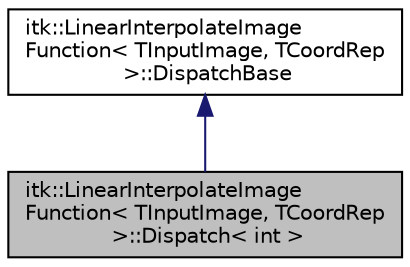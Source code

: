 digraph "itk::LinearInterpolateImageFunction&lt; TInputImage, TCoordRep &gt;::Dispatch&lt; int &gt;"
{
 // LATEX_PDF_SIZE
  edge [fontname="Helvetica",fontsize="10",labelfontname="Helvetica",labelfontsize="10"];
  node [fontname="Helvetica",fontsize="10",shape=record];
  Node1 [label="itk::LinearInterpolateImage\lFunction\< TInputImage, TCoordRep\l \>::Dispatch\< int \>",height=0.2,width=0.4,color="black", fillcolor="grey75", style="filled", fontcolor="black",tooltip=" "];
  Node2 -> Node1 [dir="back",color="midnightblue",fontsize="10",style="solid",fontname="Helvetica"];
  Node2 [label="itk::LinearInterpolateImage\lFunction\< TInputImage, TCoordRep\l \>::DispatchBase",height=0.2,width=0.4,color="black", fillcolor="white", style="filled",URL="$structitk_1_1LinearInterpolateImageFunction_1_1DispatchBase.html",tooltip=" "];
}
